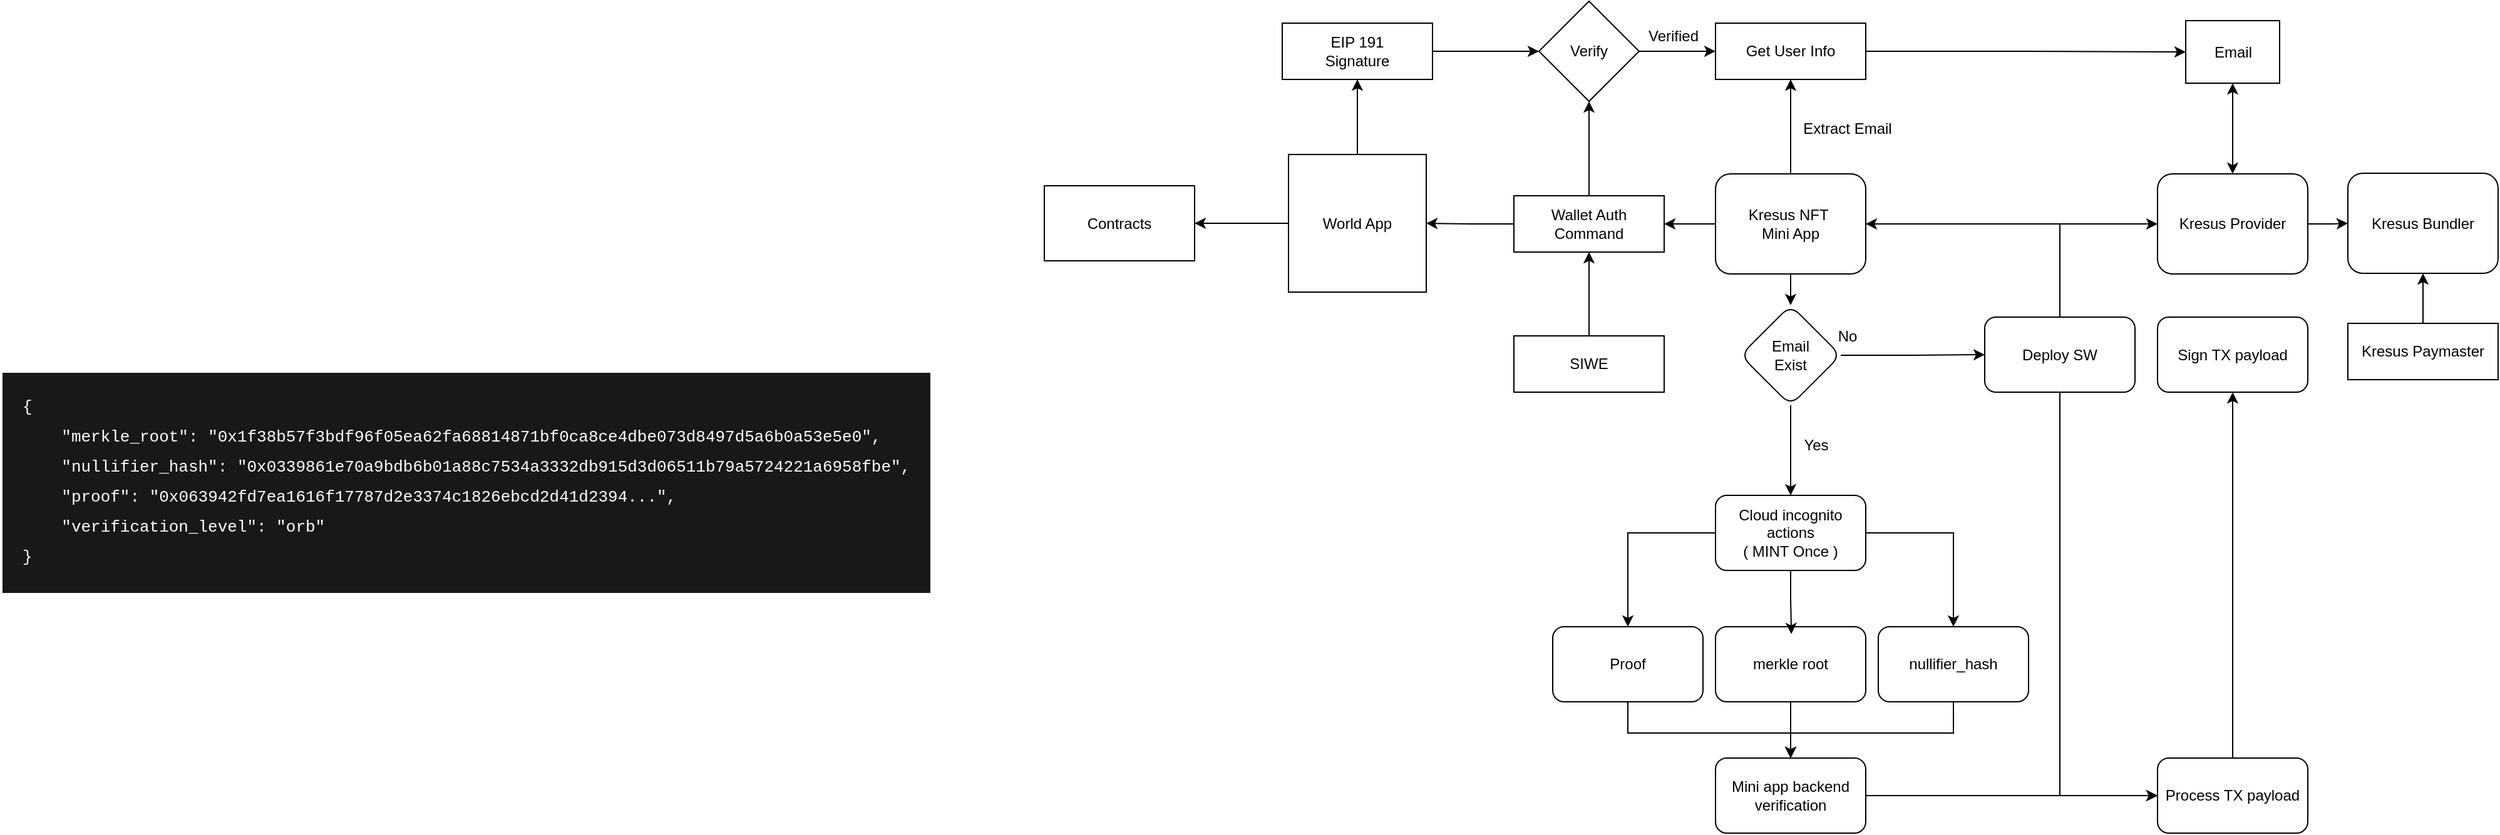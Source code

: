 <mxfile version="24.6.4" type="github">
  <diagram name="Page-1" id="gAjcTgvdmBTye9KjYkTd">
    <mxGraphModel dx="3395" dy="905" grid="1" gridSize="10" guides="1" tooltips="1" connect="1" arrows="1" fold="1" page="1" pageScale="1" pageWidth="850" pageHeight="1100" math="0" shadow="0">
      <root>
        <mxCell id="0" />
        <mxCell id="1" parent="0" />
        <mxCell id="SeS5hkv6XzvQqbrjBPqz-15" value="" style="edgeStyle=orthogonalEdgeStyle;rounded=0;orthogonalLoop=1;jettySize=auto;html=1;" parent="1" source="SeS5hkv6XzvQqbrjBPqz-1" target="SeS5hkv6XzvQqbrjBPqz-9" edge="1">
          <mxGeometry relative="1" as="geometry" />
        </mxCell>
        <mxCell id="JbjCugSpGSqmciC1cfTi-11" value="" style="edgeStyle=orthogonalEdgeStyle;rounded=0;orthogonalLoop=1;jettySize=auto;html=1;" edge="1" parent="1" source="SeS5hkv6XzvQqbrjBPqz-1" target="JbjCugSpGSqmciC1cfTi-10">
          <mxGeometry relative="1" as="geometry" />
        </mxCell>
        <mxCell id="SeS5hkv6XzvQqbrjBPqz-1" value="World App" style="whiteSpace=wrap;html=1;aspect=fixed;" parent="1" vertex="1">
          <mxGeometry x="44" y="642.5" width="110" height="110" as="geometry" />
        </mxCell>
        <mxCell id="SeS5hkv6XzvQqbrjBPqz-5" value="" style="edgeStyle=orthogonalEdgeStyle;rounded=0;orthogonalLoop=1;jettySize=auto;html=1;" parent="1" source="SeS5hkv6XzvQqbrjBPqz-2" target="SeS5hkv6XzvQqbrjBPqz-3" edge="1">
          <mxGeometry relative="1" as="geometry" />
        </mxCell>
        <mxCell id="SeS5hkv6XzvQqbrjBPqz-14" value="" style="edgeStyle=orthogonalEdgeStyle;rounded=0;orthogonalLoop=1;jettySize=auto;html=1;" parent="1" source="SeS5hkv6XzvQqbrjBPqz-2" target="SeS5hkv6XzvQqbrjBPqz-13" edge="1">
          <mxGeometry relative="1" as="geometry" />
        </mxCell>
        <mxCell id="SeS5hkv6XzvQqbrjBPqz-27" value="" style="edgeStyle=orthogonalEdgeStyle;rounded=0;orthogonalLoop=1;jettySize=auto;html=1;" parent="1" source="SeS5hkv6XzvQqbrjBPqz-2" target="SeS5hkv6XzvQqbrjBPqz-26" edge="1">
          <mxGeometry relative="1" as="geometry" />
        </mxCell>
        <mxCell id="SeS5hkv6XzvQqbrjBPqz-2" value="Kresus NFT&amp;nbsp;&lt;div&gt;Mini App&lt;/div&gt;" style="rounded=1;whiteSpace=wrap;html=1;" parent="1" vertex="1">
          <mxGeometry x="385" y="658" width="120" height="80" as="geometry" />
        </mxCell>
        <mxCell id="SeS5hkv6XzvQqbrjBPqz-4" value="" style="edgeStyle=orthogonalEdgeStyle;rounded=0;orthogonalLoop=1;jettySize=auto;html=1;" parent="1" source="SeS5hkv6XzvQqbrjBPqz-3" target="SeS5hkv6XzvQqbrjBPqz-1" edge="1">
          <mxGeometry relative="1" as="geometry" />
        </mxCell>
        <mxCell id="SeS5hkv6XzvQqbrjBPqz-7" value="" style="edgeStyle=orthogonalEdgeStyle;rounded=0;orthogonalLoop=1;jettySize=auto;html=1;" parent="1" source="SeS5hkv6XzvQqbrjBPqz-3" target="SeS5hkv6XzvQqbrjBPqz-6" edge="1">
          <mxGeometry relative="1" as="geometry" />
        </mxCell>
        <mxCell id="SeS5hkv6XzvQqbrjBPqz-3" value="Wallet Auth&lt;br&gt;Command" style="rounded=0;whiteSpace=wrap;html=1;" parent="1" vertex="1">
          <mxGeometry x="224" y="675.5" width="120" height="45" as="geometry" />
        </mxCell>
        <mxCell id="SeS5hkv6XzvQqbrjBPqz-23" value="" style="edgeStyle=orthogonalEdgeStyle;rounded=0;orthogonalLoop=1;jettySize=auto;html=1;" parent="1" source="SeS5hkv6XzvQqbrjBPqz-6" target="SeS5hkv6XzvQqbrjBPqz-13" edge="1">
          <mxGeometry relative="1" as="geometry" />
        </mxCell>
        <mxCell id="SeS5hkv6XzvQqbrjBPqz-6" value="Verify" style="rhombus;whiteSpace=wrap;html=1;rounded=0;" parent="1" vertex="1">
          <mxGeometry x="244" y="520" width="80" height="80" as="geometry" />
        </mxCell>
        <mxCell id="SeS5hkv6XzvQqbrjBPqz-16" style="edgeStyle=orthogonalEdgeStyle;rounded=0;orthogonalLoop=1;jettySize=auto;html=1;entryX=0;entryY=0.5;entryDx=0;entryDy=0;" parent="1" source="SeS5hkv6XzvQqbrjBPqz-9" target="SeS5hkv6XzvQqbrjBPqz-6" edge="1">
          <mxGeometry relative="1" as="geometry" />
        </mxCell>
        <mxCell id="SeS5hkv6XzvQqbrjBPqz-9" value="EIP 191&lt;br&gt;Signature" style="rounded=0;whiteSpace=wrap;html=1;" parent="1" vertex="1">
          <mxGeometry x="39" y="537.5" width="120" height="45" as="geometry" />
        </mxCell>
        <mxCell id="SeS5hkv6XzvQqbrjBPqz-18" value="" style="edgeStyle=orthogonalEdgeStyle;rounded=0;orthogonalLoop=1;jettySize=auto;html=1;" parent="1" source="SeS5hkv6XzvQqbrjBPqz-13" target="SeS5hkv6XzvQqbrjBPqz-17" edge="1">
          <mxGeometry relative="1" as="geometry" />
        </mxCell>
        <mxCell id="SeS5hkv6XzvQqbrjBPqz-13" value="Get User Info" style="rounded=0;whiteSpace=wrap;html=1;" parent="1" vertex="1">
          <mxGeometry x="385" y="537.5" width="120" height="45" as="geometry" />
        </mxCell>
        <mxCell id="SeS5hkv6XzvQqbrjBPqz-17" value="Email" style="html=1;whiteSpace=wrap;" parent="1" vertex="1">
          <mxGeometry x="760.5" y="535.5" width="75" height="50" as="geometry" />
        </mxCell>
        <mxCell id="SeS5hkv6XzvQqbrjBPqz-19" value="Extract Email" style="text;html=1;align=center;verticalAlign=middle;resizable=0;points=[];autosize=1;strokeColor=none;fillColor=none;" parent="1" vertex="1">
          <mxGeometry x="445" y="607" width="90" height="30" as="geometry" />
        </mxCell>
        <mxCell id="SeS5hkv6XzvQqbrjBPqz-21" value="" style="edgeStyle=orthogonalEdgeStyle;rounded=0;orthogonalLoop=1;jettySize=auto;html=1;" parent="1" source="SeS5hkv6XzvQqbrjBPqz-20" target="SeS5hkv6XzvQqbrjBPqz-2" edge="1">
          <mxGeometry relative="1" as="geometry" />
        </mxCell>
        <mxCell id="SeS5hkv6XzvQqbrjBPqz-25" style="edgeStyle=orthogonalEdgeStyle;rounded=0;orthogonalLoop=1;jettySize=auto;html=1;entryX=0.5;entryY=1;entryDx=0;entryDy=0;startArrow=classic;startFill=1;" parent="1" source="SeS5hkv6XzvQqbrjBPqz-20" target="SeS5hkv6XzvQqbrjBPqz-17" edge="1">
          <mxGeometry relative="1" as="geometry" />
        </mxCell>
        <mxCell id="SeS5hkv6XzvQqbrjBPqz-34" value="" style="edgeStyle=orthogonalEdgeStyle;rounded=0;orthogonalLoop=1;jettySize=auto;html=1;" parent="1" source="SeS5hkv6XzvQqbrjBPqz-20" target="SeS5hkv6XzvQqbrjBPqz-33" edge="1">
          <mxGeometry relative="1" as="geometry" />
        </mxCell>
        <mxCell id="SeS5hkv6XzvQqbrjBPqz-20" value="Kresus Provider" style="rounded=1;whiteSpace=wrap;html=1;" parent="1" vertex="1">
          <mxGeometry x="738" y="658" width="120" height="80" as="geometry" />
        </mxCell>
        <mxCell id="SeS5hkv6XzvQqbrjBPqz-24" value="Verified" style="text;html=1;align=center;verticalAlign=middle;resizable=0;points=[];autosize=1;strokeColor=none;fillColor=none;" parent="1" vertex="1">
          <mxGeometry x="321" y="533" width="60" height="30" as="geometry" />
        </mxCell>
        <mxCell id="JbjCugSpGSqmciC1cfTi-5" value="" style="edgeStyle=orthogonalEdgeStyle;rounded=0;orthogonalLoop=1;jettySize=auto;html=1;" edge="1" parent="1" source="SeS5hkv6XzvQqbrjBPqz-26" target="JbjCugSpGSqmciC1cfTi-4">
          <mxGeometry relative="1" as="geometry" />
        </mxCell>
        <mxCell id="JbjCugSpGSqmciC1cfTi-33" value="" style="edgeStyle=orthogonalEdgeStyle;rounded=0;orthogonalLoop=1;jettySize=auto;html=1;" edge="1" parent="1" source="SeS5hkv6XzvQqbrjBPqz-26" target="JbjCugSpGSqmciC1cfTi-13">
          <mxGeometry relative="1" as="geometry" />
        </mxCell>
        <mxCell id="SeS5hkv6XzvQqbrjBPqz-26" value="Email&lt;br&gt;Exist" style="rhombus;whiteSpace=wrap;html=1;rounded=1;" parent="1" vertex="1">
          <mxGeometry x="405" y="763" width="80" height="80" as="geometry" />
        </mxCell>
        <mxCell id="JbjCugSpGSqmciC1cfTi-36" style="edgeStyle=orthogonalEdgeStyle;rounded=0;orthogonalLoop=1;jettySize=auto;html=1;entryX=0.5;entryY=1;entryDx=0;entryDy=0;" edge="1" parent="1" source="SeS5hkv6XzvQqbrjBPqz-30" target="SeS5hkv6XzvQqbrjBPqz-35">
          <mxGeometry relative="1" as="geometry" />
        </mxCell>
        <mxCell id="SeS5hkv6XzvQqbrjBPqz-30" value="Process TX payload" style="rounded=1;whiteSpace=wrap;html=1;" parent="1" vertex="1">
          <mxGeometry x="738" y="1125" width="120" height="60" as="geometry" />
        </mxCell>
        <mxCell id="SeS5hkv6XzvQqbrjBPqz-33" value="Kresus Bundler" style="rounded=1;whiteSpace=wrap;html=1;" parent="1" vertex="1">
          <mxGeometry x="890" y="657.5" width="120" height="80" as="geometry" />
        </mxCell>
        <mxCell id="SeS5hkv6XzvQqbrjBPqz-35" value="Sign TX payload" style="rounded=1;whiteSpace=wrap;html=1;" parent="1" vertex="1">
          <mxGeometry x="738" y="772.5" width="120" height="60" as="geometry" />
        </mxCell>
        <mxCell id="SeS5hkv6XzvQqbrjBPqz-38" value="" style="edgeStyle=orthogonalEdgeStyle;rounded=0;orthogonalLoop=1;jettySize=auto;html=1;" parent="1" source="SeS5hkv6XzvQqbrjBPqz-36" target="SeS5hkv6XzvQqbrjBPqz-33" edge="1">
          <mxGeometry relative="1" as="geometry" />
        </mxCell>
        <mxCell id="SeS5hkv6XzvQqbrjBPqz-36" value="Kresus Paymaster" style="rounded=0;whiteSpace=wrap;html=1;" parent="1" vertex="1">
          <mxGeometry x="890" y="777.5" width="120" height="45" as="geometry" />
        </mxCell>
        <mxCell id="JbjCugSpGSqmciC1cfTi-2" style="edgeStyle=orthogonalEdgeStyle;rounded=0;orthogonalLoop=1;jettySize=auto;html=1;" edge="1" parent="1" source="JbjCugSpGSqmciC1cfTi-1" target="SeS5hkv6XzvQqbrjBPqz-3">
          <mxGeometry relative="1" as="geometry" />
        </mxCell>
        <mxCell id="JbjCugSpGSqmciC1cfTi-1" value="SIWE" style="rounded=0;whiteSpace=wrap;html=1;" vertex="1" parent="1">
          <mxGeometry x="224" y="787.5" width="120" height="45" as="geometry" />
        </mxCell>
        <mxCell id="JbjCugSpGSqmciC1cfTi-6" style="edgeStyle=orthogonalEdgeStyle;rounded=0;orthogonalLoop=1;jettySize=auto;html=1;entryX=0;entryY=0.5;entryDx=0;entryDy=0;" edge="1" parent="1" source="JbjCugSpGSqmciC1cfTi-4" target="SeS5hkv6XzvQqbrjBPqz-20">
          <mxGeometry relative="1" as="geometry">
            <Array as="points">
              <mxPoint x="660" y="698" />
            </Array>
          </mxGeometry>
        </mxCell>
        <mxCell id="JbjCugSpGSqmciC1cfTi-37" style="edgeStyle=orthogonalEdgeStyle;rounded=0;orthogonalLoop=1;jettySize=auto;html=1;entryX=0;entryY=0.5;entryDx=0;entryDy=0;" edge="1" parent="1" source="JbjCugSpGSqmciC1cfTi-4" target="SeS5hkv6XzvQqbrjBPqz-30">
          <mxGeometry relative="1" as="geometry">
            <Array as="points">
              <mxPoint x="660" y="1155" />
            </Array>
          </mxGeometry>
        </mxCell>
        <mxCell id="JbjCugSpGSqmciC1cfTi-4" value="Deploy SW" style="whiteSpace=wrap;html=1;rounded=1;" vertex="1" parent="1">
          <mxGeometry x="600" y="772.5" width="120" height="60" as="geometry" />
        </mxCell>
        <mxCell id="JbjCugSpGSqmciC1cfTi-7" value="No" style="text;html=1;align=center;verticalAlign=middle;resizable=0;points=[];autosize=1;strokeColor=none;fillColor=none;" vertex="1" parent="1">
          <mxGeometry x="470" y="772.5" width="40" height="30" as="geometry" />
        </mxCell>
        <mxCell id="JbjCugSpGSqmciC1cfTi-8" value="Yes" style="text;html=1;align=center;verticalAlign=middle;resizable=0;points=[];autosize=1;strokeColor=none;fillColor=none;" vertex="1" parent="1">
          <mxGeometry x="445" y="860" width="40" height="30" as="geometry" />
        </mxCell>
        <mxCell id="JbjCugSpGSqmciC1cfTi-10" value="Contracts" style="whiteSpace=wrap;html=1;" vertex="1" parent="1">
          <mxGeometry x="-151" y="667.5" width="120" height="60" as="geometry" />
        </mxCell>
        <mxCell id="JbjCugSpGSqmciC1cfTi-26" style="edgeStyle=orthogonalEdgeStyle;rounded=0;orthogonalLoop=1;jettySize=auto;html=1;" edge="1" parent="1" source="JbjCugSpGSqmciC1cfTi-13" target="JbjCugSpGSqmciC1cfTi-19">
          <mxGeometry relative="1" as="geometry" />
        </mxCell>
        <mxCell id="JbjCugSpGSqmciC1cfTi-28" style="edgeStyle=orthogonalEdgeStyle;rounded=0;orthogonalLoop=1;jettySize=auto;html=1;" edge="1" parent="1" source="JbjCugSpGSqmciC1cfTi-13" target="JbjCugSpGSqmciC1cfTi-18">
          <mxGeometry relative="1" as="geometry" />
        </mxCell>
        <mxCell id="JbjCugSpGSqmciC1cfTi-13" value="Cloud incognito actions&lt;br&gt;( MINT Once )" style="rounded=1;whiteSpace=wrap;html=1;" vertex="1" parent="1">
          <mxGeometry x="385" y="915" width="120" height="60" as="geometry" />
        </mxCell>
        <mxCell id="JbjCugSpGSqmciC1cfTi-15" value="&lt;pre class=&quot;overflow-x-auto p-4 text-xs text-white&quot; style=&quot;box-sizing: border-box; border: 0px solid rgb(235, 236, 239); --tw-border-spacing-x: 0; --tw-border-spacing-y: 0; --tw-translate-x: 0; --tw-translate-y: 0; --tw-rotate: 0; --tw-skew-x: 0; --tw-skew-y: 0; --tw-scale-x: 1; --tw-scale-y: 1; --tw-pan-x: ; --tw-pan-y: ; --tw-pinch-zoom: ; --tw-scroll-snap-strictness: proximity; --tw-ordinal: ; --tw-slashed-zero: ; --tw-numeric-figure: ; --tw-numeric-spacing: ; --tw-numeric-fraction: ; --tw-ring-inset: ; --tw-ring-offset-width: 0px; --tw-ring-offset-color: #fff; --tw-ring-color: rgba(59,130,246,.5); --tw-ring-offset-shadow: 0 0 #0000; --tw-ring-shadow: 0 0 #0000; --tw-shadow: 0 0 #0000; --tw-shadow-colored: 0 0 #0000; --tw-blur: ; --tw-brightness: ; --tw-contrast: ; --tw-grayscale: ; --tw-hue-rotate: ; --tw-invert: ; --tw-saturate: ; --tw-sepia: ; --tw-drop-shadow: ; --tw-backdrop-blur: ; --tw-backdrop-brightness: ; --tw-backdrop-contrast: ; --tw-backdrop-grayscale: ; --tw-backdrop-hue-rotate: ; --tw-backdrop-invert: ; --tw-backdrop-opacity: ; --tw-backdrop-saturate: ; --tw-backdrop-sepia: ; font-family: ui-monospace, SFMono-Regular, Menlo, Monaco, Consolas, &amp;quot;Liberation Mono&amp;quot;, &amp;quot;Courier New&amp;quot;, monospace; font-size: 0.812rem; margin: 0px; overflow-x: auto; padding: 1rem; line-height: 1.5rem; --tw-text-opacity: 1; color: rgb(255 255 255/var(--tw-text-opacity)); font-style: normal; font-variant-ligatures: normal; font-variant-caps: normal; font-weight: 400; letter-spacing: normal; orphans: 2; text-align: start; text-indent: 0px; text-transform: none; widows: 2; word-spacing: 0px; -webkit-text-stroke-width: 0px; background-color: rgb(24, 24, 27); text-decoration-thickness: initial; text-decoration-style: initial; text-decoration-color: initial;&quot;&gt;&lt;code class=&quot;language-json&quot; style=&quot;box-sizing: border-box; border: 0px solid rgb(235, 236, 239); --tw-border-spacing-x: 0; --tw-border-spacing-y: 0; --tw-translate-x: 0; --tw-translate-y: 0; --tw-rotate: 0; --tw-skew-x: 0; --tw-skew-y: 0; --tw-scale-x: 1; --tw-scale-y: 1; --tw-pan-x: ; --tw-pan-y: ; --tw-pinch-zoom: ; --tw-scroll-snap-strictness: proximity; --tw-ordinal: ; --tw-slashed-zero: ; --tw-numeric-figure: ; --tw-numeric-spacing: ; --tw-numeric-fraction: ; --tw-ring-inset: ; --tw-ring-offset-width: 0px; --tw-ring-offset-color: #fff; --tw-ring-color: rgba(59,130,246,.5); --tw-ring-offset-shadow: 0 0 #0000; --tw-ring-shadow: 0 0 #0000; --tw-shadow: 0 0 #0000; --tw-shadow-colored: 0 0 #0000; --tw-blur: ; --tw-brightness: ; --tw-contrast: ; --tw-grayscale: ; --tw-hue-rotate: ; --tw-invert: ; --tw-saturate: ; --tw-sepia: ; --tw-drop-shadow: ; --tw-backdrop-blur: ; --tw-backdrop-brightness: ; --tw-backdrop-contrast: ; --tw-backdrop-grayscale: ; --tw-backdrop-hue-rotate: ; --tw-backdrop-invert: ; --tw-backdrop-opacity: ; --tw-backdrop-saturate: ; --tw-backdrop-sepia: ; font-family: ui-monospace, SFMono-Regular, Menlo, Monaco, Consolas, &amp;quot;Liberation Mono&amp;quot;, &amp;quot;Courier New&amp;quot;, monospace; font-size: 1em;&quot;&gt;&lt;span style=&quot;box-sizing: border-box; border: 0px solid rgb(235, 236, 239); --tw-border-spacing-x: 0; --tw-border-spacing-y: 0; --tw-translate-x: 0; --tw-translate-y: 0; --tw-rotate: 0; --tw-skew-x: 0; --tw-skew-y: 0; --tw-scale-x: 1; --tw-scale-y: 1; --tw-pan-x: ; --tw-pan-y: ; --tw-pinch-zoom: ; --tw-scroll-snap-strictness: proximity; --tw-ordinal: ; --tw-slashed-zero: ; --tw-numeric-figure: ; --tw-numeric-spacing: ; --tw-numeric-fraction: ; --tw-ring-inset: ; --tw-ring-offset-width: 0px; --tw-ring-offset-color: #fff; --tw-ring-color: rgba(59,130,246,.5); --tw-ring-offset-shadow: 0 0 #0000; --tw-ring-shadow: 0 0 #0000; --tw-shadow: 0 0 #0000; --tw-shadow-colored: 0 0 #0000; --tw-blur: ; --tw-brightness: ; --tw-contrast: ; --tw-grayscale: ; --tw-hue-rotate: ; --tw-invert: ; --tw-saturate: ; --tw-sepia: ; --tw-drop-shadow: ; --tw-backdrop-blur: ; --tw-backdrop-brightness: ; --tw-backdrop-contrast: ; --tw-backdrop-grayscale: ; --tw-backdrop-hue-rotate: ; --tw-backdrop-invert: ; --tw-backdrop-opacity: ; --tw-backdrop-saturate: ; --tw-backdrop-sepia: ;&quot;&gt;&lt;span style=&quot;box-sizing: border-box; border: 0px solid rgb(235, 236, 239); --tw-border-spacing-x: 0; --tw-border-spacing-y: 0; --tw-translate-x: 0; --tw-translate-y: 0; --tw-rotate: 0; --tw-skew-x: 0; --tw-skew-y: 0; --tw-scale-x: 1; --tw-scale-y: 1; --tw-pan-x: ; --tw-pan-y: ; --tw-pinch-zoom: ; --tw-scroll-snap-strictness: proximity; --tw-ordinal: ; --tw-slashed-zero: ; --tw-numeric-figure: ; --tw-numeric-spacing: ; --tw-numeric-fraction: ; --tw-ring-inset: ; --tw-ring-offset-width: 0px; --tw-ring-offset-color: #fff; --tw-ring-color: rgba(59,130,246,.5); --tw-ring-offset-shadow: 0 0 #0000; --tw-ring-shadow: 0 0 #0000; --tw-shadow: 0 0 #0000; --tw-shadow-colored: 0 0 #0000; --tw-blur: ; --tw-brightness: ; --tw-contrast: ; --tw-grayscale: ; --tw-hue-rotate: ; --tw-invert: ; --tw-saturate: ; --tw-sepia: ; --tw-drop-shadow: ; --tw-backdrop-blur: ; --tw-backdrop-brightness: ; --tw-backdrop-contrast: ; --tw-backdrop-grayscale: ; --tw-backdrop-hue-rotate: ; --tw-backdrop-invert: ; --tw-backdrop-opacity: ; --tw-backdrop-saturate: ; --tw-backdrop-sepia: ; color: var(--shiki-color-text);&quot;&gt;{&lt;/span&gt;&lt;/span&gt;&#xa;&lt;span style=&quot;box-sizing: border-box; border: 0px solid rgb(235, 236, 239); --tw-border-spacing-x: 0; --tw-border-spacing-y: 0; --tw-translate-x: 0; --tw-translate-y: 0; --tw-rotate: 0; --tw-skew-x: 0; --tw-skew-y: 0; --tw-scale-x: 1; --tw-scale-y: 1; --tw-pan-x: ; --tw-pan-y: ; --tw-pinch-zoom: ; --tw-scroll-snap-strictness: proximity; --tw-ordinal: ; --tw-slashed-zero: ; --tw-numeric-figure: ; --tw-numeric-spacing: ; --tw-numeric-fraction: ; --tw-ring-inset: ; --tw-ring-offset-width: 0px; --tw-ring-offset-color: #fff; --tw-ring-color: rgba(59,130,246,.5); --tw-ring-offset-shadow: 0 0 #0000; --tw-ring-shadow: 0 0 #0000; --tw-shadow: 0 0 #0000; --tw-shadow-colored: 0 0 #0000; --tw-blur: ; --tw-brightness: ; --tw-contrast: ; --tw-grayscale: ; --tw-hue-rotate: ; --tw-invert: ; --tw-saturate: ; --tw-sepia: ; --tw-drop-shadow: ; --tw-backdrop-blur: ; --tw-backdrop-brightness: ; --tw-backdrop-contrast: ; --tw-backdrop-grayscale: ; --tw-backdrop-hue-rotate: ; --tw-backdrop-invert: ; --tw-backdrop-opacity: ; --tw-backdrop-saturate: ; --tw-backdrop-sepia: ;&quot;&gt;&lt;span style=&quot;box-sizing: border-box; border: 0px solid rgb(235, 236, 239); --tw-border-spacing-x: 0; --tw-border-spacing-y: 0; --tw-translate-x: 0; --tw-translate-y: 0; --tw-rotate: 0; --tw-skew-x: 0; --tw-skew-y: 0; --tw-scale-x: 1; --tw-scale-y: 1; --tw-pan-x: ; --tw-pan-y: ; --tw-pinch-zoom: ; --tw-scroll-snap-strictness: proximity; --tw-ordinal: ; --tw-slashed-zero: ; --tw-numeric-figure: ; --tw-numeric-spacing: ; --tw-numeric-fraction: ; --tw-ring-inset: ; --tw-ring-offset-width: 0px; --tw-ring-offset-color: #fff; --tw-ring-color: rgba(59,130,246,.5); --tw-ring-offset-shadow: 0 0 #0000; --tw-ring-shadow: 0 0 #0000; --tw-shadow: 0 0 #0000; --tw-shadow-colored: 0 0 #0000; --tw-blur: ; --tw-brightness: ; --tw-contrast: ; --tw-grayscale: ; --tw-hue-rotate: ; --tw-invert: ; --tw-saturate: ; --tw-sepia: ; --tw-drop-shadow: ; --tw-backdrop-blur: ; --tw-backdrop-brightness: ; --tw-backdrop-contrast: ; --tw-backdrop-grayscale: ; --tw-backdrop-hue-rotate: ; --tw-backdrop-invert: ; --tw-backdrop-opacity: ; --tw-backdrop-saturate: ; --tw-backdrop-sepia: ; color: var(--shiki-color-text);&quot;&gt;&lt;span style=&quot;white-space: pre;&quot;&gt;&amp;nbsp;&amp;nbsp;&amp;nbsp;&amp;nbsp;&lt;/span&gt;&lt;/span&gt;&lt;span style=&quot;box-sizing: border-box; border: 0px solid rgb(235, 236, 239); --tw-border-spacing-x: 0; --tw-border-spacing-y: 0; --tw-translate-x: 0; --tw-translate-y: 0; --tw-rotate: 0; --tw-skew-x: 0; --tw-skew-y: 0; --tw-scale-x: 1; --tw-scale-y: 1; --tw-pan-x: ; --tw-pan-y: ; --tw-pinch-zoom: ; --tw-scroll-snap-strictness: proximity; --tw-ordinal: ; --tw-slashed-zero: ; --tw-numeric-figure: ; --tw-numeric-spacing: ; --tw-numeric-fraction: ; --tw-ring-inset: ; --tw-ring-offset-width: 0px; --tw-ring-offset-color: #fff; --tw-ring-color: rgba(59,130,246,.5); --tw-ring-offset-shadow: 0 0 #0000; --tw-ring-shadow: 0 0 #0000; --tw-shadow: 0 0 #0000; --tw-shadow-colored: 0 0 #0000; --tw-blur: ; --tw-brightness: ; --tw-contrast: ; --tw-grayscale: ; --tw-hue-rotate: ; --tw-invert: ; --tw-saturate: ; --tw-sepia: ; --tw-drop-shadow: ; --tw-backdrop-blur: ; --tw-backdrop-brightness: ; --tw-backdrop-contrast: ; --tw-backdrop-grayscale: ; --tw-backdrop-hue-rotate: ; --tw-backdrop-invert: ; --tw-backdrop-opacity: ; --tw-backdrop-saturate: ; --tw-backdrop-sepia: ; color: var(--shiki-token-keyword);&quot;&gt;&quot;merkle_root&quot;&lt;/span&gt;&lt;span style=&quot;box-sizing: border-box; border: 0px solid rgb(235, 236, 239); --tw-border-spacing-x: 0; --tw-border-spacing-y: 0; --tw-translate-x: 0; --tw-translate-y: 0; --tw-rotate: 0; --tw-skew-x: 0; --tw-skew-y: 0; --tw-scale-x: 1; --tw-scale-y: 1; --tw-pan-x: ; --tw-pan-y: ; --tw-pinch-zoom: ; --tw-scroll-snap-strictness: proximity; --tw-ordinal: ; --tw-slashed-zero: ; --tw-numeric-figure: ; --tw-numeric-spacing: ; --tw-numeric-fraction: ; --tw-ring-inset: ; --tw-ring-offset-width: 0px; --tw-ring-offset-color: #fff; --tw-ring-color: rgba(59,130,246,.5); --tw-ring-offset-shadow: 0 0 #0000; --tw-ring-shadow: 0 0 #0000; --tw-shadow: 0 0 #0000; --tw-shadow-colored: 0 0 #0000; --tw-blur: ; --tw-brightness: ; --tw-contrast: ; --tw-grayscale: ; --tw-hue-rotate: ; --tw-invert: ; --tw-saturate: ; --tw-sepia: ; --tw-drop-shadow: ; --tw-backdrop-blur: ; --tw-backdrop-brightness: ; --tw-backdrop-contrast: ; --tw-backdrop-grayscale: ; --tw-backdrop-hue-rotate: ; --tw-backdrop-invert: ; --tw-backdrop-opacity: ; --tw-backdrop-saturate: ; --tw-backdrop-sepia: ; color: var(--shiki-token-punctuation);&quot;&gt;:&lt;/span&gt;&lt;span style=&quot;box-sizing: border-box; border: 0px solid rgb(235, 236, 239); --tw-border-spacing-x: 0; --tw-border-spacing-y: 0; --tw-translate-x: 0; --tw-translate-y: 0; --tw-rotate: 0; --tw-skew-x: 0; --tw-skew-y: 0; --tw-scale-x: 1; --tw-scale-y: 1; --tw-pan-x: ; --tw-pan-y: ; --tw-pinch-zoom: ; --tw-scroll-snap-strictness: proximity; --tw-ordinal: ; --tw-slashed-zero: ; --tw-numeric-figure: ; --tw-numeric-spacing: ; --tw-numeric-fraction: ; --tw-ring-inset: ; --tw-ring-offset-width: 0px; --tw-ring-offset-color: #fff; --tw-ring-color: rgba(59,130,246,.5); --tw-ring-offset-shadow: 0 0 #0000; --tw-ring-shadow: 0 0 #0000; --tw-shadow: 0 0 #0000; --tw-shadow-colored: 0 0 #0000; --tw-blur: ; --tw-brightness: ; --tw-contrast: ; --tw-grayscale: ; --tw-hue-rotate: ; --tw-invert: ; --tw-saturate: ; --tw-sepia: ; --tw-drop-shadow: ; --tw-backdrop-blur: ; --tw-backdrop-brightness: ; --tw-backdrop-contrast: ; --tw-backdrop-grayscale: ; --tw-backdrop-hue-rotate: ; --tw-backdrop-invert: ; --tw-backdrop-opacity: ; --tw-backdrop-saturate: ; --tw-backdrop-sepia: ; color: var(--shiki-color-text);&quot;&gt; &lt;/span&gt;&lt;span style=&quot;box-sizing: border-box; border: 0px solid rgb(235, 236, 239); --tw-border-spacing-x: 0; --tw-border-spacing-y: 0; --tw-translate-x: 0; --tw-translate-y: 0; --tw-rotate: 0; --tw-skew-x: 0; --tw-skew-y: 0; --tw-scale-x: 1; --tw-scale-y: 1; --tw-pan-x: ; --tw-pan-y: ; --tw-pinch-zoom: ; --tw-scroll-snap-strictness: proximity; --tw-ordinal: ; --tw-slashed-zero: ; --tw-numeric-figure: ; --tw-numeric-spacing: ; --tw-numeric-fraction: ; --tw-ring-inset: ; --tw-ring-offset-width: 0px; --tw-ring-offset-color: #fff; --tw-ring-color: rgba(59,130,246,.5); --tw-ring-offset-shadow: 0 0 #0000; --tw-ring-shadow: 0 0 #0000; --tw-shadow: 0 0 #0000; --tw-shadow-colored: 0 0 #0000; --tw-blur: ; --tw-brightness: ; --tw-contrast: ; --tw-grayscale: ; --tw-hue-rotate: ; --tw-invert: ; --tw-saturate: ; --tw-sepia: ; --tw-drop-shadow: ; --tw-backdrop-blur: ; --tw-backdrop-brightness: ; --tw-backdrop-contrast: ; --tw-backdrop-grayscale: ; --tw-backdrop-hue-rotate: ; --tw-backdrop-invert: ; --tw-backdrop-opacity: ; --tw-backdrop-saturate: ; --tw-backdrop-sepia: ; color: var(--shiki-token-string-expression);&quot;&gt;&quot;0x1f38b57f3bdf96f05ea62fa68814871bf0ca8ce4dbe073d8497d5a6b0a53e5e0&quot;&lt;/span&gt;&lt;span style=&quot;box-sizing: border-box; border: 0px solid rgb(235, 236, 239); --tw-border-spacing-x: 0; --tw-border-spacing-y: 0; --tw-translate-x: 0; --tw-translate-y: 0; --tw-rotate: 0; --tw-skew-x: 0; --tw-skew-y: 0; --tw-scale-x: 1; --tw-scale-y: 1; --tw-pan-x: ; --tw-pan-y: ; --tw-pinch-zoom: ; --tw-scroll-snap-strictness: proximity; --tw-ordinal: ; --tw-slashed-zero: ; --tw-numeric-figure: ; --tw-numeric-spacing: ; --tw-numeric-fraction: ; --tw-ring-inset: ; --tw-ring-offset-width: 0px; --tw-ring-offset-color: #fff; --tw-ring-color: rgba(59,130,246,.5); --tw-ring-offset-shadow: 0 0 #0000; --tw-ring-shadow: 0 0 #0000; --tw-shadow: 0 0 #0000; --tw-shadow-colored: 0 0 #0000; --tw-blur: ; --tw-brightness: ; --tw-contrast: ; --tw-grayscale: ; --tw-hue-rotate: ; --tw-invert: ; --tw-saturate: ; --tw-sepia: ; --tw-drop-shadow: ; --tw-backdrop-blur: ; --tw-backdrop-brightness: ; --tw-backdrop-contrast: ; --tw-backdrop-grayscale: ; --tw-backdrop-hue-rotate: ; --tw-backdrop-invert: ; --tw-backdrop-opacity: ; --tw-backdrop-saturate: ; --tw-backdrop-sepia: ; color: var(--shiki-token-punctuation);&quot;&gt;,&lt;/span&gt;&lt;/span&gt;&#xa;&lt;span style=&quot;box-sizing: border-box; border: 0px solid rgb(235, 236, 239); --tw-border-spacing-x: 0; --tw-border-spacing-y: 0; --tw-translate-x: 0; --tw-translate-y: 0; --tw-rotate: 0; --tw-skew-x: 0; --tw-skew-y: 0; --tw-scale-x: 1; --tw-scale-y: 1; --tw-pan-x: ; --tw-pan-y: ; --tw-pinch-zoom: ; --tw-scroll-snap-strictness: proximity; --tw-ordinal: ; --tw-slashed-zero: ; --tw-numeric-figure: ; --tw-numeric-spacing: ; --tw-numeric-fraction: ; --tw-ring-inset: ; --tw-ring-offset-width: 0px; --tw-ring-offset-color: #fff; --tw-ring-color: rgba(59,130,246,.5); --tw-ring-offset-shadow: 0 0 #0000; --tw-ring-shadow: 0 0 #0000; --tw-shadow: 0 0 #0000; --tw-shadow-colored: 0 0 #0000; --tw-blur: ; --tw-brightness: ; --tw-contrast: ; --tw-grayscale: ; --tw-hue-rotate: ; --tw-invert: ; --tw-saturate: ; --tw-sepia: ; --tw-drop-shadow: ; --tw-backdrop-blur: ; --tw-backdrop-brightness: ; --tw-backdrop-contrast: ; --tw-backdrop-grayscale: ; --tw-backdrop-hue-rotate: ; --tw-backdrop-invert: ; --tw-backdrop-opacity: ; --tw-backdrop-saturate: ; --tw-backdrop-sepia: ;&quot;&gt;&lt;span style=&quot;box-sizing: border-box; border: 0px solid rgb(235, 236, 239); --tw-border-spacing-x: 0; --tw-border-spacing-y: 0; --tw-translate-x: 0; --tw-translate-y: 0; --tw-rotate: 0; --tw-skew-x: 0; --tw-skew-y: 0; --tw-scale-x: 1; --tw-scale-y: 1; --tw-pan-x: ; --tw-pan-y: ; --tw-pinch-zoom: ; --tw-scroll-snap-strictness: proximity; --tw-ordinal: ; --tw-slashed-zero: ; --tw-numeric-figure: ; --tw-numeric-spacing: ; --tw-numeric-fraction: ; --tw-ring-inset: ; --tw-ring-offset-width: 0px; --tw-ring-offset-color: #fff; --tw-ring-color: rgba(59,130,246,.5); --tw-ring-offset-shadow: 0 0 #0000; --tw-ring-shadow: 0 0 #0000; --tw-shadow: 0 0 #0000; --tw-shadow-colored: 0 0 #0000; --tw-blur: ; --tw-brightness: ; --tw-contrast: ; --tw-grayscale: ; --tw-hue-rotate: ; --tw-invert: ; --tw-saturate: ; --tw-sepia: ; --tw-drop-shadow: ; --tw-backdrop-blur: ; --tw-backdrop-brightness: ; --tw-backdrop-contrast: ; --tw-backdrop-grayscale: ; --tw-backdrop-hue-rotate: ; --tw-backdrop-invert: ; --tw-backdrop-opacity: ; --tw-backdrop-saturate: ; --tw-backdrop-sepia: ; color: var(--shiki-color-text);&quot;&gt;&lt;span style=&quot;white-space: pre;&quot;&gt;&amp;nbsp;&amp;nbsp;&amp;nbsp;&amp;nbsp;&lt;/span&gt;&lt;/span&gt;&lt;span style=&quot;box-sizing: border-box; border: 0px solid rgb(235, 236, 239); --tw-border-spacing-x: 0; --tw-border-spacing-y: 0; --tw-translate-x: 0; --tw-translate-y: 0; --tw-rotate: 0; --tw-skew-x: 0; --tw-skew-y: 0; --tw-scale-x: 1; --tw-scale-y: 1; --tw-pan-x: ; --tw-pan-y: ; --tw-pinch-zoom: ; --tw-scroll-snap-strictness: proximity; --tw-ordinal: ; --tw-slashed-zero: ; --tw-numeric-figure: ; --tw-numeric-spacing: ; --tw-numeric-fraction: ; --tw-ring-inset: ; --tw-ring-offset-width: 0px; --tw-ring-offset-color: #fff; --tw-ring-color: rgba(59,130,246,.5); --tw-ring-offset-shadow: 0 0 #0000; --tw-ring-shadow: 0 0 #0000; --tw-shadow: 0 0 #0000; --tw-shadow-colored: 0 0 #0000; --tw-blur: ; --tw-brightness: ; --tw-contrast: ; --tw-grayscale: ; --tw-hue-rotate: ; --tw-invert: ; --tw-saturate: ; --tw-sepia: ; --tw-drop-shadow: ; --tw-backdrop-blur: ; --tw-backdrop-brightness: ; --tw-backdrop-contrast: ; --tw-backdrop-grayscale: ; --tw-backdrop-hue-rotate: ; --tw-backdrop-invert: ; --tw-backdrop-opacity: ; --tw-backdrop-saturate: ; --tw-backdrop-sepia: ; color: var(--shiki-token-keyword);&quot;&gt;&quot;nullifier_hash&quot;&lt;/span&gt;&lt;span style=&quot;box-sizing: border-box; border: 0px solid rgb(235, 236, 239); --tw-border-spacing-x: 0; --tw-border-spacing-y: 0; --tw-translate-x: 0; --tw-translate-y: 0; --tw-rotate: 0; --tw-skew-x: 0; --tw-skew-y: 0; --tw-scale-x: 1; --tw-scale-y: 1; --tw-pan-x: ; --tw-pan-y: ; --tw-pinch-zoom: ; --tw-scroll-snap-strictness: proximity; --tw-ordinal: ; --tw-slashed-zero: ; --tw-numeric-figure: ; --tw-numeric-spacing: ; --tw-numeric-fraction: ; --tw-ring-inset: ; --tw-ring-offset-width: 0px; --tw-ring-offset-color: #fff; --tw-ring-color: rgba(59,130,246,.5); --tw-ring-offset-shadow: 0 0 #0000; --tw-ring-shadow: 0 0 #0000; --tw-shadow: 0 0 #0000; --tw-shadow-colored: 0 0 #0000; --tw-blur: ; --tw-brightness: ; --tw-contrast: ; --tw-grayscale: ; --tw-hue-rotate: ; --tw-invert: ; --tw-saturate: ; --tw-sepia: ; --tw-drop-shadow: ; --tw-backdrop-blur: ; --tw-backdrop-brightness: ; --tw-backdrop-contrast: ; --tw-backdrop-grayscale: ; --tw-backdrop-hue-rotate: ; --tw-backdrop-invert: ; --tw-backdrop-opacity: ; --tw-backdrop-saturate: ; --tw-backdrop-sepia: ; color: var(--shiki-token-punctuation);&quot;&gt;:&lt;/span&gt;&lt;span style=&quot;box-sizing: border-box; border: 0px solid rgb(235, 236, 239); --tw-border-spacing-x: 0; --tw-border-spacing-y: 0; --tw-translate-x: 0; --tw-translate-y: 0; --tw-rotate: 0; --tw-skew-x: 0; --tw-skew-y: 0; --tw-scale-x: 1; --tw-scale-y: 1; --tw-pan-x: ; --tw-pan-y: ; --tw-pinch-zoom: ; --tw-scroll-snap-strictness: proximity; --tw-ordinal: ; --tw-slashed-zero: ; --tw-numeric-figure: ; --tw-numeric-spacing: ; --tw-numeric-fraction: ; --tw-ring-inset: ; --tw-ring-offset-width: 0px; --tw-ring-offset-color: #fff; --tw-ring-color: rgba(59,130,246,.5); --tw-ring-offset-shadow: 0 0 #0000; --tw-ring-shadow: 0 0 #0000; --tw-shadow: 0 0 #0000; --tw-shadow-colored: 0 0 #0000; --tw-blur: ; --tw-brightness: ; --tw-contrast: ; --tw-grayscale: ; --tw-hue-rotate: ; --tw-invert: ; --tw-saturate: ; --tw-sepia: ; --tw-drop-shadow: ; --tw-backdrop-blur: ; --tw-backdrop-brightness: ; --tw-backdrop-contrast: ; --tw-backdrop-grayscale: ; --tw-backdrop-hue-rotate: ; --tw-backdrop-invert: ; --tw-backdrop-opacity: ; --tw-backdrop-saturate: ; --tw-backdrop-sepia: ; color: var(--shiki-color-text);&quot;&gt; &lt;/span&gt;&lt;span style=&quot;box-sizing: border-box; border: 0px solid rgb(235, 236, 239); --tw-border-spacing-x: 0; --tw-border-spacing-y: 0; --tw-translate-x: 0; --tw-translate-y: 0; --tw-rotate: 0; --tw-skew-x: 0; --tw-skew-y: 0; --tw-scale-x: 1; --tw-scale-y: 1; --tw-pan-x: ; --tw-pan-y: ; --tw-pinch-zoom: ; --tw-scroll-snap-strictness: proximity; --tw-ordinal: ; --tw-slashed-zero: ; --tw-numeric-figure: ; --tw-numeric-spacing: ; --tw-numeric-fraction: ; --tw-ring-inset: ; --tw-ring-offset-width: 0px; --tw-ring-offset-color: #fff; --tw-ring-color: rgba(59,130,246,.5); --tw-ring-offset-shadow: 0 0 #0000; --tw-ring-shadow: 0 0 #0000; --tw-shadow: 0 0 #0000; --tw-shadow-colored: 0 0 #0000; --tw-blur: ; --tw-brightness: ; --tw-contrast: ; --tw-grayscale: ; --tw-hue-rotate: ; --tw-invert: ; --tw-saturate: ; --tw-sepia: ; --tw-drop-shadow: ; --tw-backdrop-blur: ; --tw-backdrop-brightness: ; --tw-backdrop-contrast: ; --tw-backdrop-grayscale: ; --tw-backdrop-hue-rotate: ; --tw-backdrop-invert: ; --tw-backdrop-opacity: ; --tw-backdrop-saturate: ; --tw-backdrop-sepia: ; color: var(--shiki-token-string-expression);&quot;&gt;&quot;0x0339861e70a9bdb6b01a88c7534a3332db915d3d06511b79a5724221a6958fbe&quot;&lt;/span&gt;&lt;span style=&quot;box-sizing: border-box; border: 0px solid rgb(235, 236, 239); --tw-border-spacing-x: 0; --tw-border-spacing-y: 0; --tw-translate-x: 0; --tw-translate-y: 0; --tw-rotate: 0; --tw-skew-x: 0; --tw-skew-y: 0; --tw-scale-x: 1; --tw-scale-y: 1; --tw-pan-x: ; --tw-pan-y: ; --tw-pinch-zoom: ; --tw-scroll-snap-strictness: proximity; --tw-ordinal: ; --tw-slashed-zero: ; --tw-numeric-figure: ; --tw-numeric-spacing: ; --tw-numeric-fraction: ; --tw-ring-inset: ; --tw-ring-offset-width: 0px; --tw-ring-offset-color: #fff; --tw-ring-color: rgba(59,130,246,.5); --tw-ring-offset-shadow: 0 0 #0000; --tw-ring-shadow: 0 0 #0000; --tw-shadow: 0 0 #0000; --tw-shadow-colored: 0 0 #0000; --tw-blur: ; --tw-brightness: ; --tw-contrast: ; --tw-grayscale: ; --tw-hue-rotate: ; --tw-invert: ; --tw-saturate: ; --tw-sepia: ; --tw-drop-shadow: ; --tw-backdrop-blur: ; --tw-backdrop-brightness: ; --tw-backdrop-contrast: ; --tw-backdrop-grayscale: ; --tw-backdrop-hue-rotate: ; --tw-backdrop-invert: ; --tw-backdrop-opacity: ; --tw-backdrop-saturate: ; --tw-backdrop-sepia: ; color: var(--shiki-token-punctuation);&quot;&gt;,&lt;/span&gt;&lt;/span&gt;&#xa;&lt;span style=&quot;box-sizing: border-box; border: 0px solid rgb(235, 236, 239); --tw-border-spacing-x: 0; --tw-border-spacing-y: 0; --tw-translate-x: 0; --tw-translate-y: 0; --tw-rotate: 0; --tw-skew-x: 0; --tw-skew-y: 0; --tw-scale-x: 1; --tw-scale-y: 1; --tw-pan-x: ; --tw-pan-y: ; --tw-pinch-zoom: ; --tw-scroll-snap-strictness: proximity; --tw-ordinal: ; --tw-slashed-zero: ; --tw-numeric-figure: ; --tw-numeric-spacing: ; --tw-numeric-fraction: ; --tw-ring-inset: ; --tw-ring-offset-width: 0px; --tw-ring-offset-color: #fff; --tw-ring-color: rgba(59,130,246,.5); --tw-ring-offset-shadow: 0 0 #0000; --tw-ring-shadow: 0 0 #0000; --tw-shadow: 0 0 #0000; --tw-shadow-colored: 0 0 #0000; --tw-blur: ; --tw-brightness: ; --tw-contrast: ; --tw-grayscale: ; --tw-hue-rotate: ; --tw-invert: ; --tw-saturate: ; --tw-sepia: ; --tw-drop-shadow: ; --tw-backdrop-blur: ; --tw-backdrop-brightness: ; --tw-backdrop-contrast: ; --tw-backdrop-grayscale: ; --tw-backdrop-hue-rotate: ; --tw-backdrop-invert: ; --tw-backdrop-opacity: ; --tw-backdrop-saturate: ; --tw-backdrop-sepia: ;&quot;&gt;&lt;span style=&quot;box-sizing: border-box; border: 0px solid rgb(235, 236, 239); --tw-border-spacing-x: 0; --tw-border-spacing-y: 0; --tw-translate-x: 0; --tw-translate-y: 0; --tw-rotate: 0; --tw-skew-x: 0; --tw-skew-y: 0; --tw-scale-x: 1; --tw-scale-y: 1; --tw-pan-x: ; --tw-pan-y: ; --tw-pinch-zoom: ; --tw-scroll-snap-strictness: proximity; --tw-ordinal: ; --tw-slashed-zero: ; --tw-numeric-figure: ; --tw-numeric-spacing: ; --tw-numeric-fraction: ; --tw-ring-inset: ; --tw-ring-offset-width: 0px; --tw-ring-offset-color: #fff; --tw-ring-color: rgba(59,130,246,.5); --tw-ring-offset-shadow: 0 0 #0000; --tw-ring-shadow: 0 0 #0000; --tw-shadow: 0 0 #0000; --tw-shadow-colored: 0 0 #0000; --tw-blur: ; --tw-brightness: ; --tw-contrast: ; --tw-grayscale: ; --tw-hue-rotate: ; --tw-invert: ; --tw-saturate: ; --tw-sepia: ; --tw-drop-shadow: ; --tw-backdrop-blur: ; --tw-backdrop-brightness: ; --tw-backdrop-contrast: ; --tw-backdrop-grayscale: ; --tw-backdrop-hue-rotate: ; --tw-backdrop-invert: ; --tw-backdrop-opacity: ; --tw-backdrop-saturate: ; --tw-backdrop-sepia: ; color: var(--shiki-color-text);&quot;&gt;&lt;span style=&quot;white-space: pre;&quot;&gt;&amp;nbsp;&amp;nbsp;&amp;nbsp;&amp;nbsp;&lt;/span&gt;&lt;/span&gt;&lt;span style=&quot;box-sizing: border-box; border: 0px solid rgb(235, 236, 239); --tw-border-spacing-x: 0; --tw-border-spacing-y: 0; --tw-translate-x: 0; --tw-translate-y: 0; --tw-rotate: 0; --tw-skew-x: 0; --tw-skew-y: 0; --tw-scale-x: 1; --tw-scale-y: 1; --tw-pan-x: ; --tw-pan-y: ; --tw-pinch-zoom: ; --tw-scroll-snap-strictness: proximity; --tw-ordinal: ; --tw-slashed-zero: ; --tw-numeric-figure: ; --tw-numeric-spacing: ; --tw-numeric-fraction: ; --tw-ring-inset: ; --tw-ring-offset-width: 0px; --tw-ring-offset-color: #fff; --tw-ring-color: rgba(59,130,246,.5); --tw-ring-offset-shadow: 0 0 #0000; --tw-ring-shadow: 0 0 #0000; --tw-shadow: 0 0 #0000; --tw-shadow-colored: 0 0 #0000; --tw-blur: ; --tw-brightness: ; --tw-contrast: ; --tw-grayscale: ; --tw-hue-rotate: ; --tw-invert: ; --tw-saturate: ; --tw-sepia: ; --tw-drop-shadow: ; --tw-backdrop-blur: ; --tw-backdrop-brightness: ; --tw-backdrop-contrast: ; --tw-backdrop-grayscale: ; --tw-backdrop-hue-rotate: ; --tw-backdrop-invert: ; --tw-backdrop-opacity: ; --tw-backdrop-saturate: ; --tw-backdrop-sepia: ; color: var(--shiki-token-keyword);&quot;&gt;&quot;proof&quot;&lt;/span&gt;&lt;span style=&quot;box-sizing: border-box; border: 0px solid rgb(235, 236, 239); --tw-border-spacing-x: 0; --tw-border-spacing-y: 0; --tw-translate-x: 0; --tw-translate-y: 0; --tw-rotate: 0; --tw-skew-x: 0; --tw-skew-y: 0; --tw-scale-x: 1; --tw-scale-y: 1; --tw-pan-x: ; --tw-pan-y: ; --tw-pinch-zoom: ; --tw-scroll-snap-strictness: proximity; --tw-ordinal: ; --tw-slashed-zero: ; --tw-numeric-figure: ; --tw-numeric-spacing: ; --tw-numeric-fraction: ; --tw-ring-inset: ; --tw-ring-offset-width: 0px; --tw-ring-offset-color: #fff; --tw-ring-color: rgba(59,130,246,.5); --tw-ring-offset-shadow: 0 0 #0000; --tw-ring-shadow: 0 0 #0000; --tw-shadow: 0 0 #0000; --tw-shadow-colored: 0 0 #0000; --tw-blur: ; --tw-brightness: ; --tw-contrast: ; --tw-grayscale: ; --tw-hue-rotate: ; --tw-invert: ; --tw-saturate: ; --tw-sepia: ; --tw-drop-shadow: ; --tw-backdrop-blur: ; --tw-backdrop-brightness: ; --tw-backdrop-contrast: ; --tw-backdrop-grayscale: ; --tw-backdrop-hue-rotate: ; --tw-backdrop-invert: ; --tw-backdrop-opacity: ; --tw-backdrop-saturate: ; --tw-backdrop-sepia: ; color: var(--shiki-token-punctuation);&quot;&gt;:&lt;/span&gt;&lt;span style=&quot;box-sizing: border-box; border: 0px solid rgb(235, 236, 239); --tw-border-spacing-x: 0; --tw-border-spacing-y: 0; --tw-translate-x: 0; --tw-translate-y: 0; --tw-rotate: 0; --tw-skew-x: 0; --tw-skew-y: 0; --tw-scale-x: 1; --tw-scale-y: 1; --tw-pan-x: ; --tw-pan-y: ; --tw-pinch-zoom: ; --tw-scroll-snap-strictness: proximity; --tw-ordinal: ; --tw-slashed-zero: ; --tw-numeric-figure: ; --tw-numeric-spacing: ; --tw-numeric-fraction: ; --tw-ring-inset: ; --tw-ring-offset-width: 0px; --tw-ring-offset-color: #fff; --tw-ring-color: rgba(59,130,246,.5); --tw-ring-offset-shadow: 0 0 #0000; --tw-ring-shadow: 0 0 #0000; --tw-shadow: 0 0 #0000; --tw-shadow-colored: 0 0 #0000; --tw-blur: ; --tw-brightness: ; --tw-contrast: ; --tw-grayscale: ; --tw-hue-rotate: ; --tw-invert: ; --tw-saturate: ; --tw-sepia: ; --tw-drop-shadow: ; --tw-backdrop-blur: ; --tw-backdrop-brightness: ; --tw-backdrop-contrast: ; --tw-backdrop-grayscale: ; --tw-backdrop-hue-rotate: ; --tw-backdrop-invert: ; --tw-backdrop-opacity: ; --tw-backdrop-saturate: ; --tw-backdrop-sepia: ; color: var(--shiki-color-text);&quot;&gt; &lt;/span&gt;&lt;span style=&quot;box-sizing: border-box; border: 0px solid rgb(235, 236, 239); --tw-border-spacing-x: 0; --tw-border-spacing-y: 0; --tw-translate-x: 0; --tw-translate-y: 0; --tw-rotate: 0; --tw-skew-x: 0; --tw-skew-y: 0; --tw-scale-x: 1; --tw-scale-y: 1; --tw-pan-x: ; --tw-pan-y: ; --tw-pinch-zoom: ; --tw-scroll-snap-strictness: proximity; --tw-ordinal: ; --tw-slashed-zero: ; --tw-numeric-figure: ; --tw-numeric-spacing: ; --tw-numeric-fraction: ; --tw-ring-inset: ; --tw-ring-offset-width: 0px; --tw-ring-offset-color: #fff; --tw-ring-color: rgba(59,130,246,.5); --tw-ring-offset-shadow: 0 0 #0000; --tw-ring-shadow: 0 0 #0000; --tw-shadow: 0 0 #0000; --tw-shadow-colored: 0 0 #0000; --tw-blur: ; --tw-brightness: ; --tw-contrast: ; --tw-grayscale: ; --tw-hue-rotate: ; --tw-invert: ; --tw-saturate: ; --tw-sepia: ; --tw-drop-shadow: ; --tw-backdrop-blur: ; --tw-backdrop-brightness: ; --tw-backdrop-contrast: ; --tw-backdrop-grayscale: ; --tw-backdrop-hue-rotate: ; --tw-backdrop-invert: ; --tw-backdrop-opacity: ; --tw-backdrop-saturate: ; --tw-backdrop-sepia: ; color: var(--shiki-token-string-expression);&quot;&gt;&quot;0x063942fd7ea1616f17787d2e3374c1826ebcd2d41d2394...&quot;&lt;/span&gt;&lt;span style=&quot;box-sizing: border-box; border: 0px solid rgb(235, 236, 239); --tw-border-spacing-x: 0; --tw-border-spacing-y: 0; --tw-translate-x: 0; --tw-translate-y: 0; --tw-rotate: 0; --tw-skew-x: 0; --tw-skew-y: 0; --tw-scale-x: 1; --tw-scale-y: 1; --tw-pan-x: ; --tw-pan-y: ; --tw-pinch-zoom: ; --tw-scroll-snap-strictness: proximity; --tw-ordinal: ; --tw-slashed-zero: ; --tw-numeric-figure: ; --tw-numeric-spacing: ; --tw-numeric-fraction: ; --tw-ring-inset: ; --tw-ring-offset-width: 0px; --tw-ring-offset-color: #fff; --tw-ring-color: rgba(59,130,246,.5); --tw-ring-offset-shadow: 0 0 #0000; --tw-ring-shadow: 0 0 #0000; --tw-shadow: 0 0 #0000; --tw-shadow-colored: 0 0 #0000; --tw-blur: ; --tw-brightness: ; --tw-contrast: ; --tw-grayscale: ; --tw-hue-rotate: ; --tw-invert: ; --tw-saturate: ; --tw-sepia: ; --tw-drop-shadow: ; --tw-backdrop-blur: ; --tw-backdrop-brightness: ; --tw-backdrop-contrast: ; --tw-backdrop-grayscale: ; --tw-backdrop-hue-rotate: ; --tw-backdrop-invert: ; --tw-backdrop-opacity: ; --tw-backdrop-saturate: ; --tw-backdrop-sepia: ; color: var(--shiki-token-punctuation);&quot;&gt;,&lt;/span&gt;&lt;/span&gt;&#xa;&lt;span style=&quot;box-sizing: border-box; border: 0px solid rgb(235, 236, 239); --tw-border-spacing-x: 0; --tw-border-spacing-y: 0; --tw-translate-x: 0; --tw-translate-y: 0; --tw-rotate: 0; --tw-skew-x: 0; --tw-skew-y: 0; --tw-scale-x: 1; --tw-scale-y: 1; --tw-pan-x: ; --tw-pan-y: ; --tw-pinch-zoom: ; --tw-scroll-snap-strictness: proximity; --tw-ordinal: ; --tw-slashed-zero: ; --tw-numeric-figure: ; --tw-numeric-spacing: ; --tw-numeric-fraction: ; --tw-ring-inset: ; --tw-ring-offset-width: 0px; --tw-ring-offset-color: #fff; --tw-ring-color: rgba(59,130,246,.5); --tw-ring-offset-shadow: 0 0 #0000; --tw-ring-shadow: 0 0 #0000; --tw-shadow: 0 0 #0000; --tw-shadow-colored: 0 0 #0000; --tw-blur: ; --tw-brightness: ; --tw-contrast: ; --tw-grayscale: ; --tw-hue-rotate: ; --tw-invert: ; --tw-saturate: ; --tw-sepia: ; --tw-drop-shadow: ; --tw-backdrop-blur: ; --tw-backdrop-brightness: ; --tw-backdrop-contrast: ; --tw-backdrop-grayscale: ; --tw-backdrop-hue-rotate: ; --tw-backdrop-invert: ; --tw-backdrop-opacity: ; --tw-backdrop-saturate: ; --tw-backdrop-sepia: ;&quot;&gt;&lt;span style=&quot;box-sizing: border-box; border: 0px solid rgb(235, 236, 239); --tw-border-spacing-x: 0; --tw-border-spacing-y: 0; --tw-translate-x: 0; --tw-translate-y: 0; --tw-rotate: 0; --tw-skew-x: 0; --tw-skew-y: 0; --tw-scale-x: 1; --tw-scale-y: 1; --tw-pan-x: ; --tw-pan-y: ; --tw-pinch-zoom: ; --tw-scroll-snap-strictness: proximity; --tw-ordinal: ; --tw-slashed-zero: ; --tw-numeric-figure: ; --tw-numeric-spacing: ; --tw-numeric-fraction: ; --tw-ring-inset: ; --tw-ring-offset-width: 0px; --tw-ring-offset-color: #fff; --tw-ring-color: rgba(59,130,246,.5); --tw-ring-offset-shadow: 0 0 #0000; --tw-ring-shadow: 0 0 #0000; --tw-shadow: 0 0 #0000; --tw-shadow-colored: 0 0 #0000; --tw-blur: ; --tw-brightness: ; --tw-contrast: ; --tw-grayscale: ; --tw-hue-rotate: ; --tw-invert: ; --tw-saturate: ; --tw-sepia: ; --tw-drop-shadow: ; --tw-backdrop-blur: ; --tw-backdrop-brightness: ; --tw-backdrop-contrast: ; --tw-backdrop-grayscale: ; --tw-backdrop-hue-rotate: ; --tw-backdrop-invert: ; --tw-backdrop-opacity: ; --tw-backdrop-saturate: ; --tw-backdrop-sepia: ; color: var(--shiki-color-text);&quot;&gt;&lt;span style=&quot;white-space: pre;&quot;&gt;&amp;nbsp;&amp;nbsp;&amp;nbsp;&amp;nbsp;&lt;/span&gt;&lt;/span&gt;&lt;span style=&quot;box-sizing: border-box; border: 0px solid rgb(235, 236, 239); --tw-border-spacing-x: 0; --tw-border-spacing-y: 0; --tw-translate-x: 0; --tw-translate-y: 0; --tw-rotate: 0; --tw-skew-x: 0; --tw-skew-y: 0; --tw-scale-x: 1; --tw-scale-y: 1; --tw-pan-x: ; --tw-pan-y: ; --tw-pinch-zoom: ; --tw-scroll-snap-strictness: proximity; --tw-ordinal: ; --tw-slashed-zero: ; --tw-numeric-figure: ; --tw-numeric-spacing: ; --tw-numeric-fraction: ; --tw-ring-inset: ; --tw-ring-offset-width: 0px; --tw-ring-offset-color: #fff; --tw-ring-color: rgba(59,130,246,.5); --tw-ring-offset-shadow: 0 0 #0000; --tw-ring-shadow: 0 0 #0000; --tw-shadow: 0 0 #0000; --tw-shadow-colored: 0 0 #0000; --tw-blur: ; --tw-brightness: ; --tw-contrast: ; --tw-grayscale: ; --tw-hue-rotate: ; --tw-invert: ; --tw-saturate: ; --tw-sepia: ; --tw-drop-shadow: ; --tw-backdrop-blur: ; --tw-backdrop-brightness: ; --tw-backdrop-contrast: ; --tw-backdrop-grayscale: ; --tw-backdrop-hue-rotate: ; --tw-backdrop-invert: ; --tw-backdrop-opacity: ; --tw-backdrop-saturate: ; --tw-backdrop-sepia: ; color: var(--shiki-token-keyword);&quot;&gt;&quot;verification_level&quot;&lt;/span&gt;&lt;span style=&quot;box-sizing: border-box; border: 0px solid rgb(235, 236, 239); --tw-border-spacing-x: 0; --tw-border-spacing-y: 0; --tw-translate-x: 0; --tw-translate-y: 0; --tw-rotate: 0; --tw-skew-x: 0; --tw-skew-y: 0; --tw-scale-x: 1; --tw-scale-y: 1; --tw-pan-x: ; --tw-pan-y: ; --tw-pinch-zoom: ; --tw-scroll-snap-strictness: proximity; --tw-ordinal: ; --tw-slashed-zero: ; --tw-numeric-figure: ; --tw-numeric-spacing: ; --tw-numeric-fraction: ; --tw-ring-inset: ; --tw-ring-offset-width: 0px; --tw-ring-offset-color: #fff; --tw-ring-color: rgba(59,130,246,.5); --tw-ring-offset-shadow: 0 0 #0000; --tw-ring-shadow: 0 0 #0000; --tw-shadow: 0 0 #0000; --tw-shadow-colored: 0 0 #0000; --tw-blur: ; --tw-brightness: ; --tw-contrast: ; --tw-grayscale: ; --tw-hue-rotate: ; --tw-invert: ; --tw-saturate: ; --tw-sepia: ; --tw-drop-shadow: ; --tw-backdrop-blur: ; --tw-backdrop-brightness: ; --tw-backdrop-contrast: ; --tw-backdrop-grayscale: ; --tw-backdrop-hue-rotate: ; --tw-backdrop-invert: ; --tw-backdrop-opacity: ; --tw-backdrop-saturate: ; --tw-backdrop-sepia: ; color: var(--shiki-token-punctuation);&quot;&gt;:&lt;/span&gt;&lt;span style=&quot;box-sizing: border-box; border: 0px solid rgb(235, 236, 239); --tw-border-spacing-x: 0; --tw-border-spacing-y: 0; --tw-translate-x: 0; --tw-translate-y: 0; --tw-rotate: 0; --tw-skew-x: 0; --tw-skew-y: 0; --tw-scale-x: 1; --tw-scale-y: 1; --tw-pan-x: ; --tw-pan-y: ; --tw-pinch-zoom: ; --tw-scroll-snap-strictness: proximity; --tw-ordinal: ; --tw-slashed-zero: ; --tw-numeric-figure: ; --tw-numeric-spacing: ; --tw-numeric-fraction: ; --tw-ring-inset: ; --tw-ring-offset-width: 0px; --tw-ring-offset-color: #fff; --tw-ring-color: rgba(59,130,246,.5); --tw-ring-offset-shadow: 0 0 #0000; --tw-ring-shadow: 0 0 #0000; --tw-shadow: 0 0 #0000; --tw-shadow-colored: 0 0 #0000; --tw-blur: ; --tw-brightness: ; --tw-contrast: ; --tw-grayscale: ; --tw-hue-rotate: ; --tw-invert: ; --tw-saturate: ; --tw-sepia: ; --tw-drop-shadow: ; --tw-backdrop-blur: ; --tw-backdrop-brightness: ; --tw-backdrop-contrast: ; --tw-backdrop-grayscale: ; --tw-backdrop-hue-rotate: ; --tw-backdrop-invert: ; --tw-backdrop-opacity: ; --tw-backdrop-saturate: ; --tw-backdrop-sepia: ; color: var(--shiki-color-text);&quot;&gt; &lt;/span&gt;&lt;span style=&quot;box-sizing: border-box; border: 0px solid rgb(235, 236, 239); --tw-border-spacing-x: 0; --tw-border-spacing-y: 0; --tw-translate-x: 0; --tw-translate-y: 0; --tw-rotate: 0; --tw-skew-x: 0; --tw-skew-y: 0; --tw-scale-x: 1; --tw-scale-y: 1; --tw-pan-x: ; --tw-pan-y: ; --tw-pinch-zoom: ; --tw-scroll-snap-strictness: proximity; --tw-ordinal: ; --tw-slashed-zero: ; --tw-numeric-figure: ; --tw-numeric-spacing: ; --tw-numeric-fraction: ; --tw-ring-inset: ; --tw-ring-offset-width: 0px; --tw-ring-offset-color: #fff; --tw-ring-color: rgba(59,130,246,.5); --tw-ring-offset-shadow: 0 0 #0000; --tw-ring-shadow: 0 0 #0000; --tw-shadow: 0 0 #0000; --tw-shadow-colored: 0 0 #0000; --tw-blur: ; --tw-brightness: ; --tw-contrast: ; --tw-grayscale: ; --tw-hue-rotate: ; --tw-invert: ; --tw-saturate: ; --tw-sepia: ; --tw-drop-shadow: ; --tw-backdrop-blur: ; --tw-backdrop-brightness: ; --tw-backdrop-contrast: ; --tw-backdrop-grayscale: ; --tw-backdrop-hue-rotate: ; --tw-backdrop-invert: ; --tw-backdrop-opacity: ; --tw-backdrop-saturate: ; --tw-backdrop-sepia: ; color: var(--shiki-token-string-expression);&quot;&gt;&quot;orb&quot;&lt;/span&gt;&lt;/span&gt;&#xa;&lt;span style=&quot;box-sizing: border-box; border: 0px solid rgb(235, 236, 239); --tw-border-spacing-x: 0; --tw-border-spacing-y: 0; --tw-translate-x: 0; --tw-translate-y: 0; --tw-rotate: 0; --tw-skew-x: 0; --tw-skew-y: 0; --tw-scale-x: 1; --tw-scale-y: 1; --tw-pan-x: ; --tw-pan-y: ; --tw-pinch-zoom: ; --tw-scroll-snap-strictness: proximity; --tw-ordinal: ; --tw-slashed-zero: ; --tw-numeric-figure: ; --tw-numeric-spacing: ; --tw-numeric-fraction: ; --tw-ring-inset: ; --tw-ring-offset-width: 0px; --tw-ring-offset-color: #fff; --tw-ring-color: rgba(59,130,246,.5); --tw-ring-offset-shadow: 0 0 #0000; --tw-ring-shadow: 0 0 #0000; --tw-shadow: 0 0 #0000; --tw-shadow-colored: 0 0 #0000; --tw-blur: ; --tw-brightness: ; --tw-contrast: ; --tw-grayscale: ; --tw-hue-rotate: ; --tw-invert: ; --tw-saturate: ; --tw-sepia: ; --tw-drop-shadow: ; --tw-backdrop-blur: ; --tw-backdrop-brightness: ; --tw-backdrop-contrast: ; --tw-backdrop-grayscale: ; --tw-backdrop-hue-rotate: ; --tw-backdrop-invert: ; --tw-backdrop-opacity: ; --tw-backdrop-saturate: ; --tw-backdrop-sepia: ;&quot;&gt;&lt;span style=&quot;box-sizing: border-box; border: 0px solid rgb(235, 236, 239); --tw-border-spacing-x: 0; --tw-border-spacing-y: 0; --tw-translate-x: 0; --tw-translate-y: 0; --tw-rotate: 0; --tw-skew-x: 0; --tw-skew-y: 0; --tw-scale-x: 1; --tw-scale-y: 1; --tw-pan-x: ; --tw-pan-y: ; --tw-pinch-zoom: ; --tw-scroll-snap-strictness: proximity; --tw-ordinal: ; --tw-slashed-zero: ; --tw-numeric-figure: ; --tw-numeric-spacing: ; --tw-numeric-fraction: ; --tw-ring-inset: ; --tw-ring-offset-width: 0px; --tw-ring-offset-color: #fff; --tw-ring-color: rgba(59,130,246,.5); --tw-ring-offset-shadow: 0 0 #0000; --tw-ring-shadow: 0 0 #0000; --tw-shadow: 0 0 #0000; --tw-shadow-colored: 0 0 #0000; --tw-blur: ; --tw-brightness: ; --tw-contrast: ; --tw-grayscale: ; --tw-hue-rotate: ; --tw-invert: ; --tw-saturate: ; --tw-sepia: ; --tw-drop-shadow: ; --tw-backdrop-blur: ; --tw-backdrop-brightness: ; --tw-backdrop-contrast: ; --tw-backdrop-grayscale: ; --tw-backdrop-hue-rotate: ; --tw-backdrop-invert: ; --tw-backdrop-opacity: ; --tw-backdrop-saturate: ; --tw-backdrop-sepia: ; color: var(--shiki-color-text);&quot;&gt;}&lt;/span&gt;&lt;/span&gt;&lt;/code&gt;&lt;/pre&gt;" style="text;whiteSpace=wrap;html=1;" vertex="1" parent="1">
          <mxGeometry x="-985" y="810" width="560" height="210" as="geometry" />
        </mxCell>
        <mxCell id="JbjCugSpGSqmciC1cfTi-30" style="edgeStyle=orthogonalEdgeStyle;rounded=0;orthogonalLoop=1;jettySize=auto;html=1;entryX=0.5;entryY=0;entryDx=0;entryDy=0;" edge="1" parent="1" source="JbjCugSpGSqmciC1cfTi-18" target="JbjCugSpGSqmciC1cfTi-29">
          <mxGeometry relative="1" as="geometry">
            <Array as="points">
              <mxPoint x="575" y="1105" />
              <mxPoint x="445" y="1105" />
            </Array>
          </mxGeometry>
        </mxCell>
        <mxCell id="JbjCugSpGSqmciC1cfTi-18" value="nullifier_hash" style="rounded=1;whiteSpace=wrap;html=1;" vertex="1" parent="1">
          <mxGeometry x="515" y="1020" width="120" height="60" as="geometry" />
        </mxCell>
        <mxCell id="JbjCugSpGSqmciC1cfTi-32" style="edgeStyle=orthogonalEdgeStyle;rounded=0;orthogonalLoop=1;jettySize=auto;html=1;entryX=0.5;entryY=0;entryDx=0;entryDy=0;" edge="1" parent="1" source="JbjCugSpGSqmciC1cfTi-19" target="JbjCugSpGSqmciC1cfTi-29">
          <mxGeometry relative="1" as="geometry">
            <Array as="points">
              <mxPoint x="315" y="1105" />
              <mxPoint x="445" y="1105" />
            </Array>
          </mxGeometry>
        </mxCell>
        <mxCell id="JbjCugSpGSqmciC1cfTi-19" value="Proof" style="rounded=1;whiteSpace=wrap;html=1;" vertex="1" parent="1">
          <mxGeometry x="255" y="1020" width="120" height="60" as="geometry" />
        </mxCell>
        <mxCell id="JbjCugSpGSqmciC1cfTi-31" value="" style="edgeStyle=orthogonalEdgeStyle;rounded=0;orthogonalLoop=1;jettySize=auto;html=1;" edge="1" parent="1" source="JbjCugSpGSqmciC1cfTi-16" target="JbjCugSpGSqmciC1cfTi-29">
          <mxGeometry relative="1" as="geometry" />
        </mxCell>
        <mxCell id="JbjCugSpGSqmciC1cfTi-16" value="merkle root" style="rounded=1;whiteSpace=wrap;html=1;" vertex="1" parent="1">
          <mxGeometry x="385" y="1020" width="120" height="60" as="geometry" />
        </mxCell>
        <mxCell id="JbjCugSpGSqmciC1cfTi-27" style="edgeStyle=orthogonalEdgeStyle;rounded=0;orthogonalLoop=1;jettySize=auto;html=1;entryX=0.505;entryY=0.098;entryDx=0;entryDy=0;entryPerimeter=0;" edge="1" parent="1" source="JbjCugSpGSqmciC1cfTi-13" target="JbjCugSpGSqmciC1cfTi-16">
          <mxGeometry relative="1" as="geometry" />
        </mxCell>
        <mxCell id="JbjCugSpGSqmciC1cfTi-34" style="edgeStyle=orthogonalEdgeStyle;rounded=0;orthogonalLoop=1;jettySize=auto;html=1;" edge="1" parent="1" source="JbjCugSpGSqmciC1cfTi-29" target="SeS5hkv6XzvQqbrjBPqz-30">
          <mxGeometry relative="1" as="geometry" />
        </mxCell>
        <mxCell id="JbjCugSpGSqmciC1cfTi-29" value="Mini app backend verification" style="rounded=1;whiteSpace=wrap;html=1;" vertex="1" parent="1">
          <mxGeometry x="385" y="1125" width="120" height="60" as="geometry" />
        </mxCell>
      </root>
    </mxGraphModel>
  </diagram>
</mxfile>
